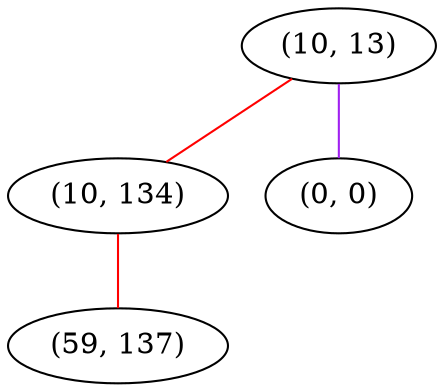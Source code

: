 graph "" {
"(10, 13)";
"(10, 134)";
"(0, 0)";
"(59, 137)";
"(10, 13)" -- "(10, 134)"  [color=red, key=0, weight=1];
"(10, 13)" -- "(0, 0)"  [color=purple, key=0, weight=4];
"(10, 134)" -- "(59, 137)"  [color=red, key=0, weight=1];
}
